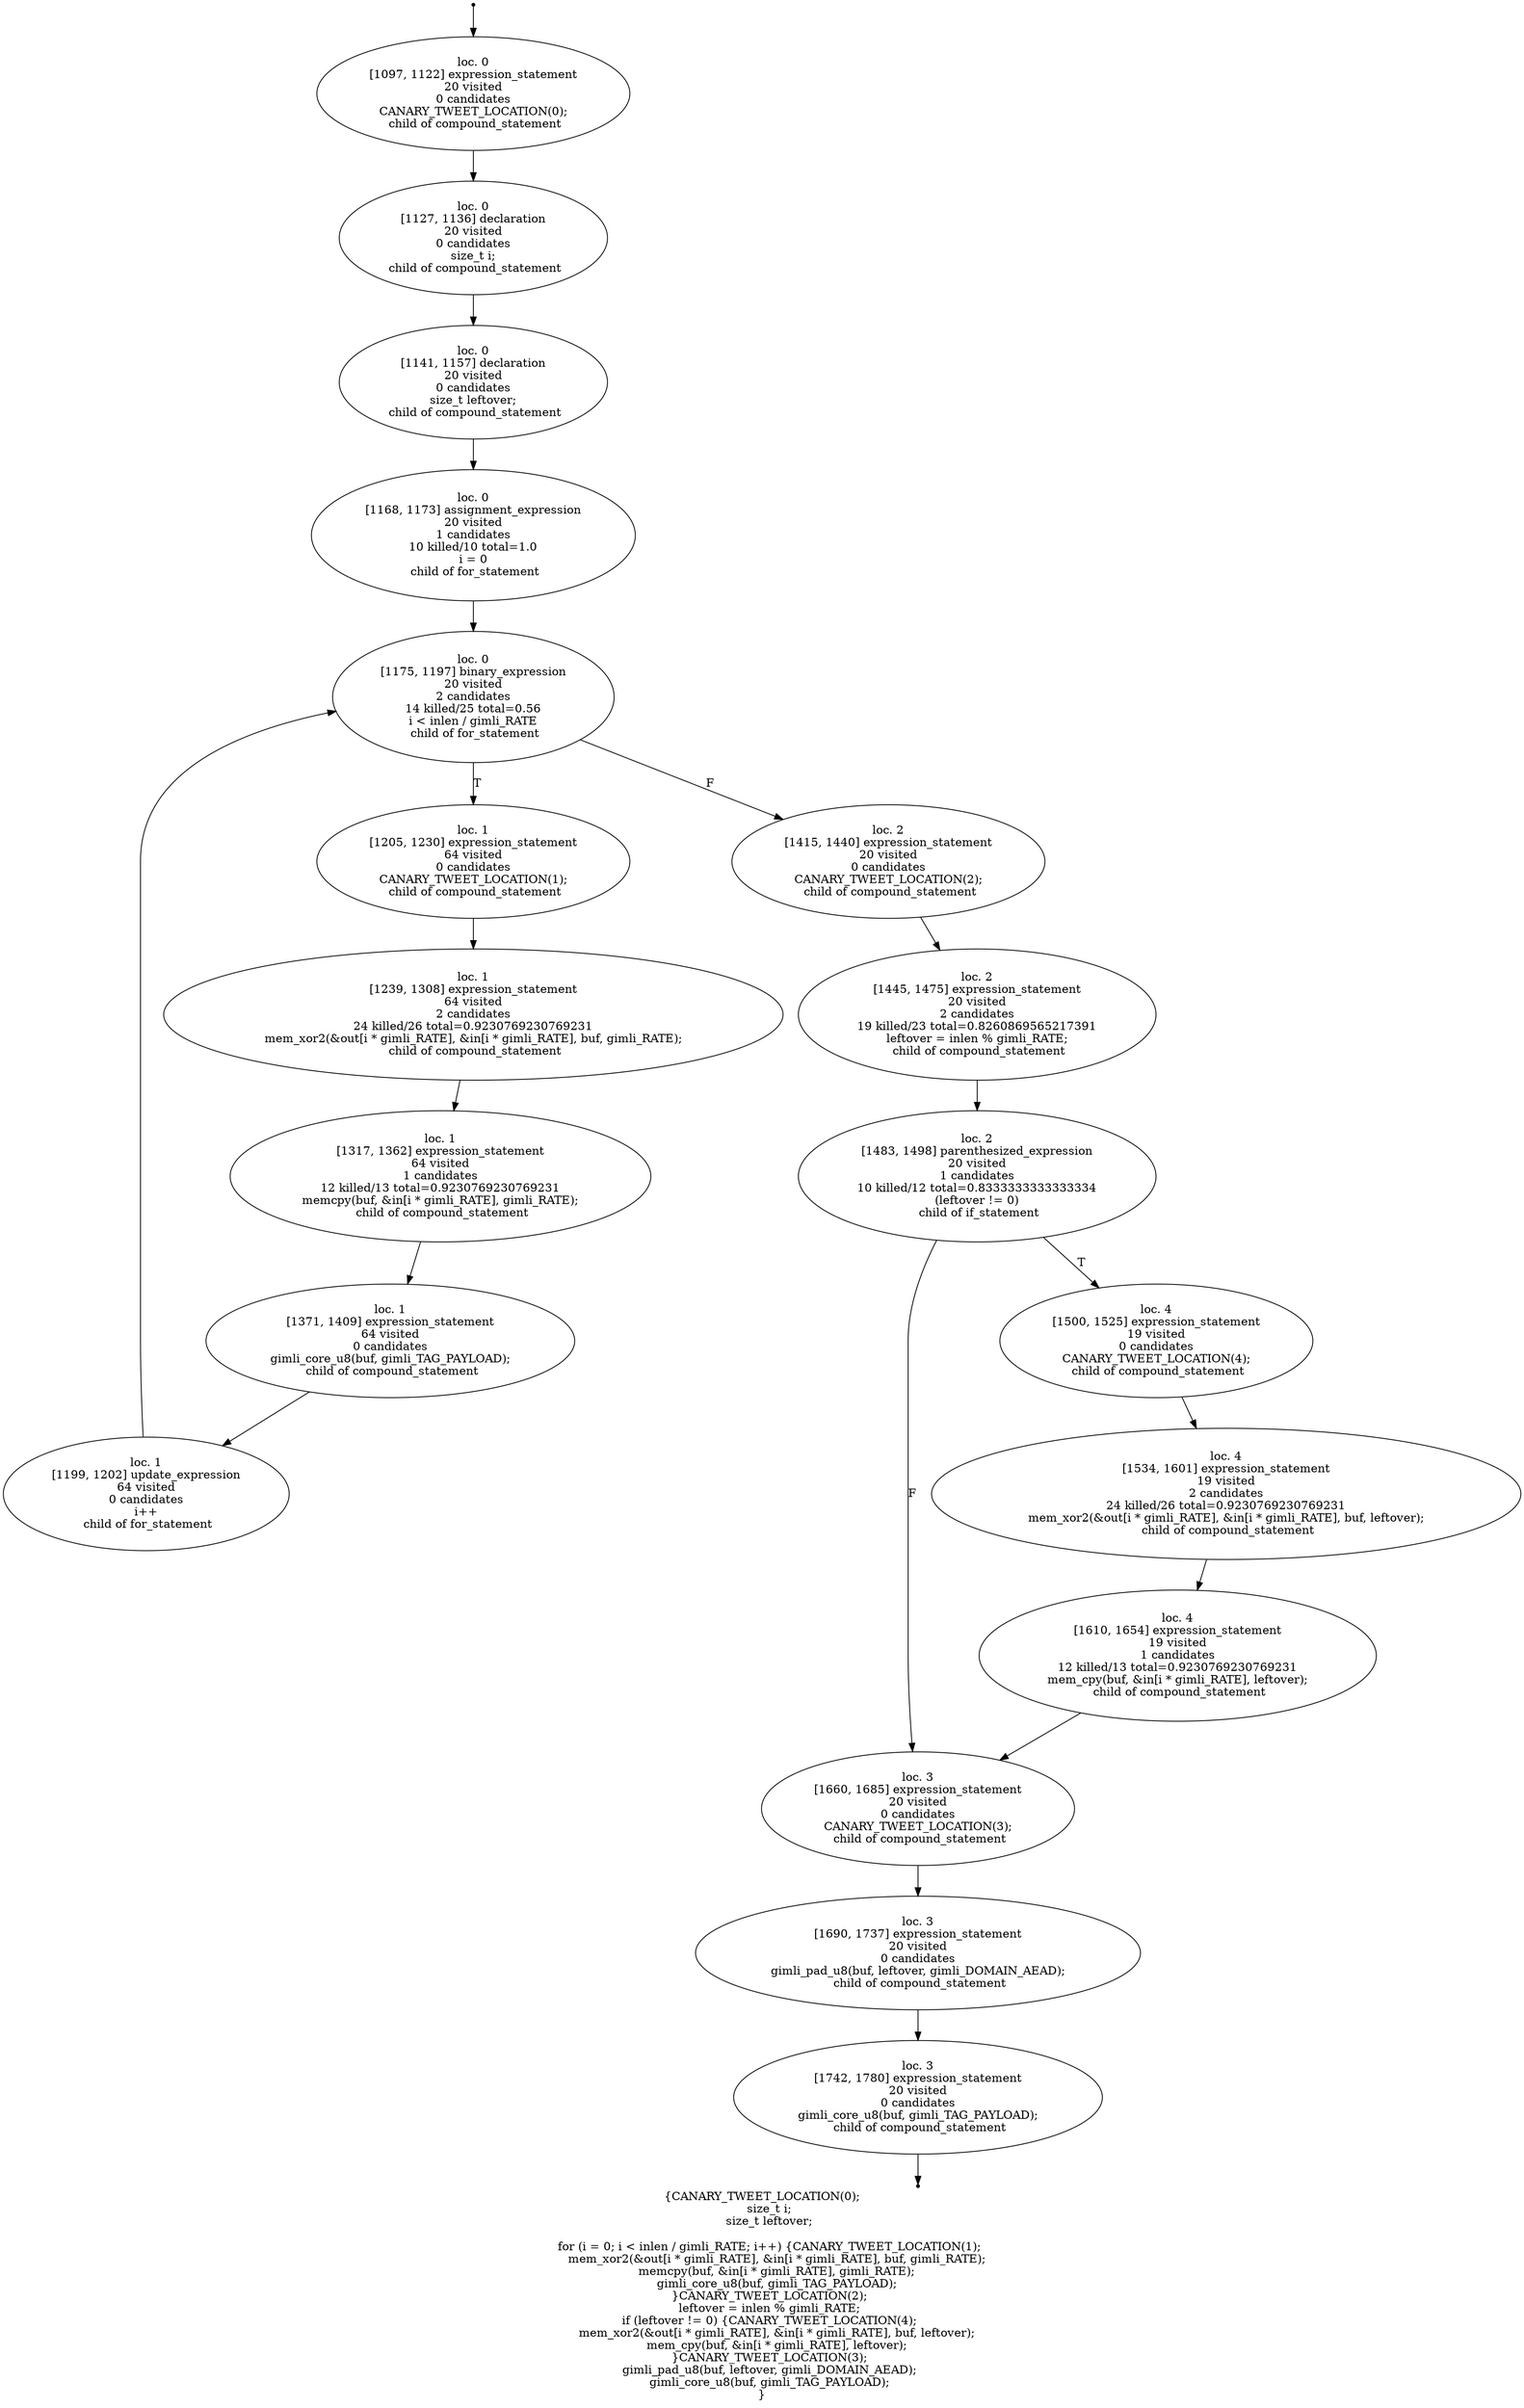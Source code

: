 digraph hydro_secretbox_xor_dec_localised_2 {
	initial [shape=point]
	initial -> "loc. 0
[1097, 1122] expression_statement
20 visited
0 candidates
 CANARY_TWEET_LOCATION(0); 
 child of compound_statement"
	final [shape=point]
	"loc. 3
[1742, 1780] expression_statement
20 visited
0 candidates
 gimli_core_u8(buf, gimli_TAG_PAYLOAD); 
 child of compound_statement" -> final
	"loc. 0
[1097, 1122] expression_statement
20 visited
0 candidates
 CANARY_TWEET_LOCATION(0); 
 child of compound_statement"
	"loc. 0
[1097, 1122] expression_statement
20 visited
0 candidates
 CANARY_TWEET_LOCATION(0); 
 child of compound_statement" -> "loc. 0
[1127, 1136] declaration
20 visited
0 candidates
 size_t i; 
 child of compound_statement"
	"loc. 0
[1127, 1136] declaration
20 visited
0 candidates
 size_t i; 
 child of compound_statement"
	"loc. 0
[1127, 1136] declaration
20 visited
0 candidates
 size_t i; 
 child of compound_statement" -> "loc. 0
[1141, 1157] declaration
20 visited
0 candidates
 size_t leftover; 
 child of compound_statement"
	"loc. 0
[1141, 1157] declaration
20 visited
0 candidates
 size_t leftover; 
 child of compound_statement"
	"loc. 0
[1141, 1157] declaration
20 visited
0 candidates
 size_t leftover; 
 child of compound_statement" -> "loc. 0
[1168, 1173] assignment_expression
20 visited
1 candidates
10 killed/10 total=1.0
 i = 0 
 child of for_statement"
	"loc. 0
[1168, 1173] assignment_expression
20 visited
1 candidates
10 killed/10 total=1.0
 i = 0 
 child of for_statement"
	"loc. 0
[1168, 1173] assignment_expression
20 visited
1 candidates
10 killed/10 total=1.0
 i = 0 
 child of for_statement" -> "loc. 0
[1175, 1197] binary_expression
20 visited
2 candidates
14 killed/25 total=0.56
 i < inlen / gimli_RATE 
 child of for_statement"
	"loc. 0
[1175, 1197] binary_expression
20 visited
2 candidates
14 killed/25 total=0.56
 i < inlen / gimli_RATE 
 child of for_statement"
	"loc. 0
[1175, 1197] binary_expression
20 visited
2 candidates
14 killed/25 total=0.56
 i < inlen / gimli_RATE 
 child of for_statement" -> "loc. 1
[1205, 1230] expression_statement
64 visited
0 candidates
 CANARY_TWEET_LOCATION(1); 
 child of compound_statement" [label=T]
	"loc. 0
[1175, 1197] binary_expression
20 visited
2 candidates
14 killed/25 total=0.56
 i < inlen / gimli_RATE 
 child of for_statement" -> "loc. 2
[1415, 1440] expression_statement
20 visited
0 candidates
 CANARY_TWEET_LOCATION(2); 
 child of compound_statement" [label=F]
	"loc. 1
[1205, 1230] expression_statement
64 visited
0 candidates
 CANARY_TWEET_LOCATION(1); 
 child of compound_statement"
	"loc. 1
[1205, 1230] expression_statement
64 visited
0 candidates
 CANARY_TWEET_LOCATION(1); 
 child of compound_statement" -> "loc. 1
[1239, 1308] expression_statement
64 visited
2 candidates
24 killed/26 total=0.9230769230769231
 mem_xor2(&out[i * gimli_RATE], &in[i * gimli_RATE], buf, gimli_RATE); 
 child of compound_statement"
	"loc. 2
[1415, 1440] expression_statement
20 visited
0 candidates
 CANARY_TWEET_LOCATION(2); 
 child of compound_statement"
	"loc. 2
[1415, 1440] expression_statement
20 visited
0 candidates
 CANARY_TWEET_LOCATION(2); 
 child of compound_statement" -> "loc. 2
[1445, 1475] expression_statement
20 visited
2 candidates
19 killed/23 total=0.8260869565217391
 leftover = inlen % gimli_RATE; 
 child of compound_statement"
	"loc. 1
[1199, 1202] update_expression
64 visited
0 candidates
 i++ 
 child of for_statement"
	"loc. 1
[1199, 1202] update_expression
64 visited
0 candidates
 i++ 
 child of for_statement" -> "loc. 0
[1175, 1197] binary_expression
20 visited
2 candidates
14 killed/25 total=0.56
 i < inlen / gimli_RATE 
 child of for_statement"
	"loc. 1
[1239, 1308] expression_statement
64 visited
2 candidates
24 killed/26 total=0.9230769230769231
 mem_xor2(&out[i * gimli_RATE], &in[i * gimli_RATE], buf, gimli_RATE); 
 child of compound_statement"
	"loc. 1
[1239, 1308] expression_statement
64 visited
2 candidates
24 killed/26 total=0.9230769230769231
 mem_xor2(&out[i * gimli_RATE], &in[i * gimli_RATE], buf, gimli_RATE); 
 child of compound_statement" -> "loc. 1
[1317, 1362] expression_statement
64 visited
1 candidates
12 killed/13 total=0.9230769230769231
 memcpy(buf, &in[i * gimli_RATE], gimli_RATE); 
 child of compound_statement"
	"loc. 1
[1317, 1362] expression_statement
64 visited
1 candidates
12 killed/13 total=0.9230769230769231
 memcpy(buf, &in[i * gimli_RATE], gimli_RATE); 
 child of compound_statement"
	"loc. 1
[1317, 1362] expression_statement
64 visited
1 candidates
12 killed/13 total=0.9230769230769231
 memcpy(buf, &in[i * gimli_RATE], gimli_RATE); 
 child of compound_statement" -> "loc. 1
[1371, 1409] expression_statement
64 visited
0 candidates
 gimli_core_u8(buf, gimli_TAG_PAYLOAD); 
 child of compound_statement"
	"loc. 1
[1371, 1409] expression_statement
64 visited
0 candidates
 gimli_core_u8(buf, gimli_TAG_PAYLOAD); 
 child of compound_statement"
	"loc. 1
[1371, 1409] expression_statement
64 visited
0 candidates
 gimli_core_u8(buf, gimli_TAG_PAYLOAD); 
 child of compound_statement" -> "loc. 1
[1199, 1202] update_expression
64 visited
0 candidates
 i++ 
 child of for_statement"
	"loc. 2
[1445, 1475] expression_statement
20 visited
2 candidates
19 killed/23 total=0.8260869565217391
 leftover = inlen % gimli_RATE; 
 child of compound_statement"
	"loc. 2
[1445, 1475] expression_statement
20 visited
2 candidates
19 killed/23 total=0.8260869565217391
 leftover = inlen % gimli_RATE; 
 child of compound_statement" -> "loc. 2
[1483, 1498] parenthesized_expression
20 visited
1 candidates
10 killed/12 total=0.8333333333333334
 (leftover != 0) 
 child of if_statement"
	"loc. 2
[1483, 1498] parenthesized_expression
20 visited
1 candidates
10 killed/12 total=0.8333333333333334
 (leftover != 0) 
 child of if_statement"
	"loc. 2
[1483, 1498] parenthesized_expression
20 visited
1 candidates
10 killed/12 total=0.8333333333333334
 (leftover != 0) 
 child of if_statement" -> "loc. 4
[1500, 1525] expression_statement
19 visited
0 candidates
 CANARY_TWEET_LOCATION(4); 
 child of compound_statement" [label=T]
	"loc. 2
[1483, 1498] parenthesized_expression
20 visited
1 candidates
10 killed/12 total=0.8333333333333334
 (leftover != 0) 
 child of if_statement" -> "loc. 3
[1660, 1685] expression_statement
20 visited
0 candidates
 CANARY_TWEET_LOCATION(3); 
 child of compound_statement" [label=F]
	"loc. 4
[1500, 1525] expression_statement
19 visited
0 candidates
 CANARY_TWEET_LOCATION(4); 
 child of compound_statement"
	"loc. 4
[1500, 1525] expression_statement
19 visited
0 candidates
 CANARY_TWEET_LOCATION(4); 
 child of compound_statement" -> "loc. 4
[1534, 1601] expression_statement
19 visited
2 candidates
24 killed/26 total=0.9230769230769231
 mem_xor2(&out[i * gimli_RATE], &in[i * gimli_RATE], buf, leftover); 
 child of compound_statement"
	"loc. 3
[1660, 1685] expression_statement
20 visited
0 candidates
 CANARY_TWEET_LOCATION(3); 
 child of compound_statement"
	"loc. 3
[1660, 1685] expression_statement
20 visited
0 candidates
 CANARY_TWEET_LOCATION(3); 
 child of compound_statement" -> "loc. 3
[1690, 1737] expression_statement
20 visited
0 candidates
 gimli_pad_u8(buf, leftover, gimli_DOMAIN_AEAD); 
 child of compound_statement"
	"loc. 4
[1534, 1601] expression_statement
19 visited
2 candidates
24 killed/26 total=0.9230769230769231
 mem_xor2(&out[i * gimli_RATE], &in[i * gimli_RATE], buf, leftover); 
 child of compound_statement"
	"loc. 4
[1534, 1601] expression_statement
19 visited
2 candidates
24 killed/26 total=0.9230769230769231
 mem_xor2(&out[i * gimli_RATE], &in[i * gimli_RATE], buf, leftover); 
 child of compound_statement" -> "loc. 4
[1610, 1654] expression_statement
19 visited
1 candidates
12 killed/13 total=0.9230769230769231
 mem_cpy(buf, &in[i * gimli_RATE], leftover); 
 child of compound_statement"
	"loc. 4
[1610, 1654] expression_statement
19 visited
1 candidates
12 killed/13 total=0.9230769230769231
 mem_cpy(buf, &in[i * gimli_RATE], leftover); 
 child of compound_statement"
	"loc. 4
[1610, 1654] expression_statement
19 visited
1 candidates
12 killed/13 total=0.9230769230769231
 mem_cpy(buf, &in[i * gimli_RATE], leftover); 
 child of compound_statement" -> "loc. 3
[1660, 1685] expression_statement
20 visited
0 candidates
 CANARY_TWEET_LOCATION(3); 
 child of compound_statement"
	"loc. 3
[1690, 1737] expression_statement
20 visited
0 candidates
 gimli_pad_u8(buf, leftover, gimli_DOMAIN_AEAD); 
 child of compound_statement"
	"loc. 3
[1690, 1737] expression_statement
20 visited
0 candidates
 gimli_pad_u8(buf, leftover, gimli_DOMAIN_AEAD); 
 child of compound_statement" -> "loc. 3
[1742, 1780] expression_statement
20 visited
0 candidates
 gimli_core_u8(buf, gimli_TAG_PAYLOAD); 
 child of compound_statement"
	"loc. 3
[1742, 1780] expression_statement
20 visited
0 candidates
 gimli_core_u8(buf, gimli_TAG_PAYLOAD); 
 child of compound_statement"
	label="{CANARY_TWEET_LOCATION(0);
    size_t i;
    size_t leftover;

    for (i = 0; i < inlen / gimli_RATE; i++) {CANARY_TWEET_LOCATION(1);
        mem_xor2(&out[i * gimli_RATE], &in[i * gimli_RATE], buf, gimli_RATE);
        memcpy(buf, &in[i * gimli_RATE], gimli_RATE);
        gimli_core_u8(buf, gimli_TAG_PAYLOAD);
    }CANARY_TWEET_LOCATION(2);
    leftover = inlen % gimli_RATE;
    if (leftover != 0) {CANARY_TWEET_LOCATION(4);
        mem_xor2(&out[i * gimli_RATE], &in[i * gimli_RATE], buf, leftover);
        mem_cpy(buf, &in[i * gimli_RATE], leftover);
    }CANARY_TWEET_LOCATION(3);
    gimli_pad_u8(buf, leftover, gimli_DOMAIN_AEAD);
    gimli_core_u8(buf, gimli_TAG_PAYLOAD);
}"
}

